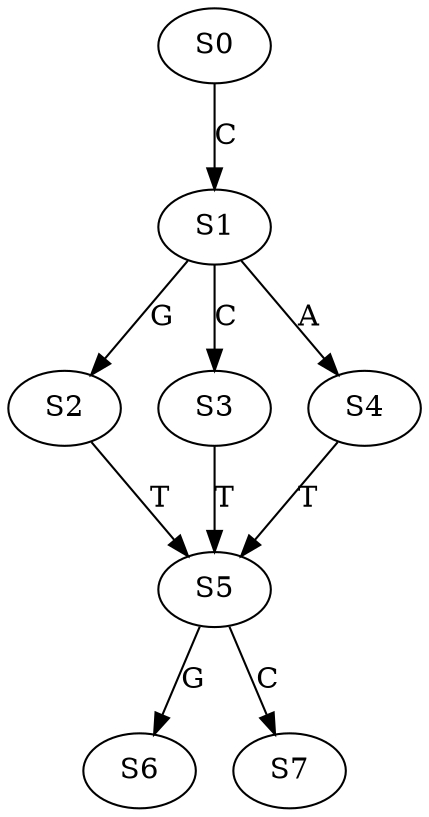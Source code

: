 strict digraph  {
	S0 -> S1 [ label = C ];
	S1 -> S2 [ label = G ];
	S1 -> S3 [ label = C ];
	S1 -> S4 [ label = A ];
	S2 -> S5 [ label = T ];
	S3 -> S5 [ label = T ];
	S4 -> S5 [ label = T ];
	S5 -> S6 [ label = G ];
	S5 -> S7 [ label = C ];
}
